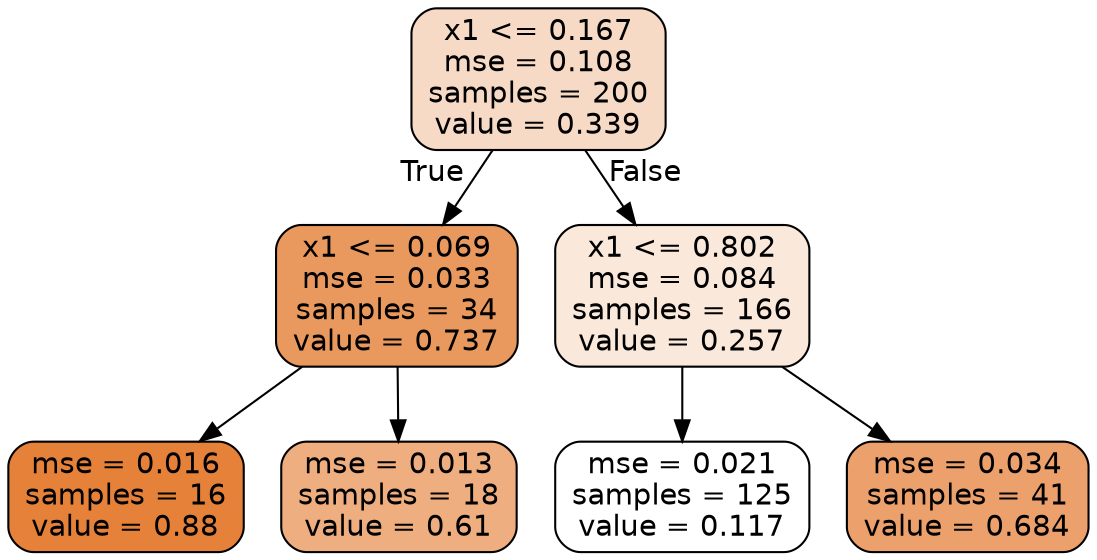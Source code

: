 digraph Tree {
node [shape=box, style="filled, rounded", color="black", fontname=helvetica] ;
edge [fontname=helvetica] ;
0 [label="x1 <= 0.167\nmse = 0.108\nsamples = 200\nvalue = 0.339", fillcolor="#f7dac5"] ;
1 [label="x1 <= 0.069\nmse = 0.033\nsamples = 34\nvalue = 0.737", fillcolor="#ea995e"] ;
0 -> 1 [labeldistance=2.5, labelangle=45, headlabel="True"] ;
2 [label="mse = 0.016\nsamples = 16\nvalue = 0.88", fillcolor="#e58139"] ;
1 -> 2 ;
3 [label="mse = 0.013\nsamples = 18\nvalue = 0.61", fillcolor="#eeae7f"] ;
1 -> 3 ;
4 [label="x1 <= 0.802\nmse = 0.084\nsamples = 166\nvalue = 0.257", fillcolor="#fae8db"] ;
0 -> 4 [labeldistance=2.5, labelangle=-45, headlabel="False"] ;
5 [label="mse = 0.021\nsamples = 125\nvalue = 0.117", fillcolor="#ffffff"] ;
4 -> 5 ;
6 [label="mse = 0.034\nsamples = 41\nvalue = 0.684", fillcolor="#eca16c"] ;
4 -> 6 ;
}